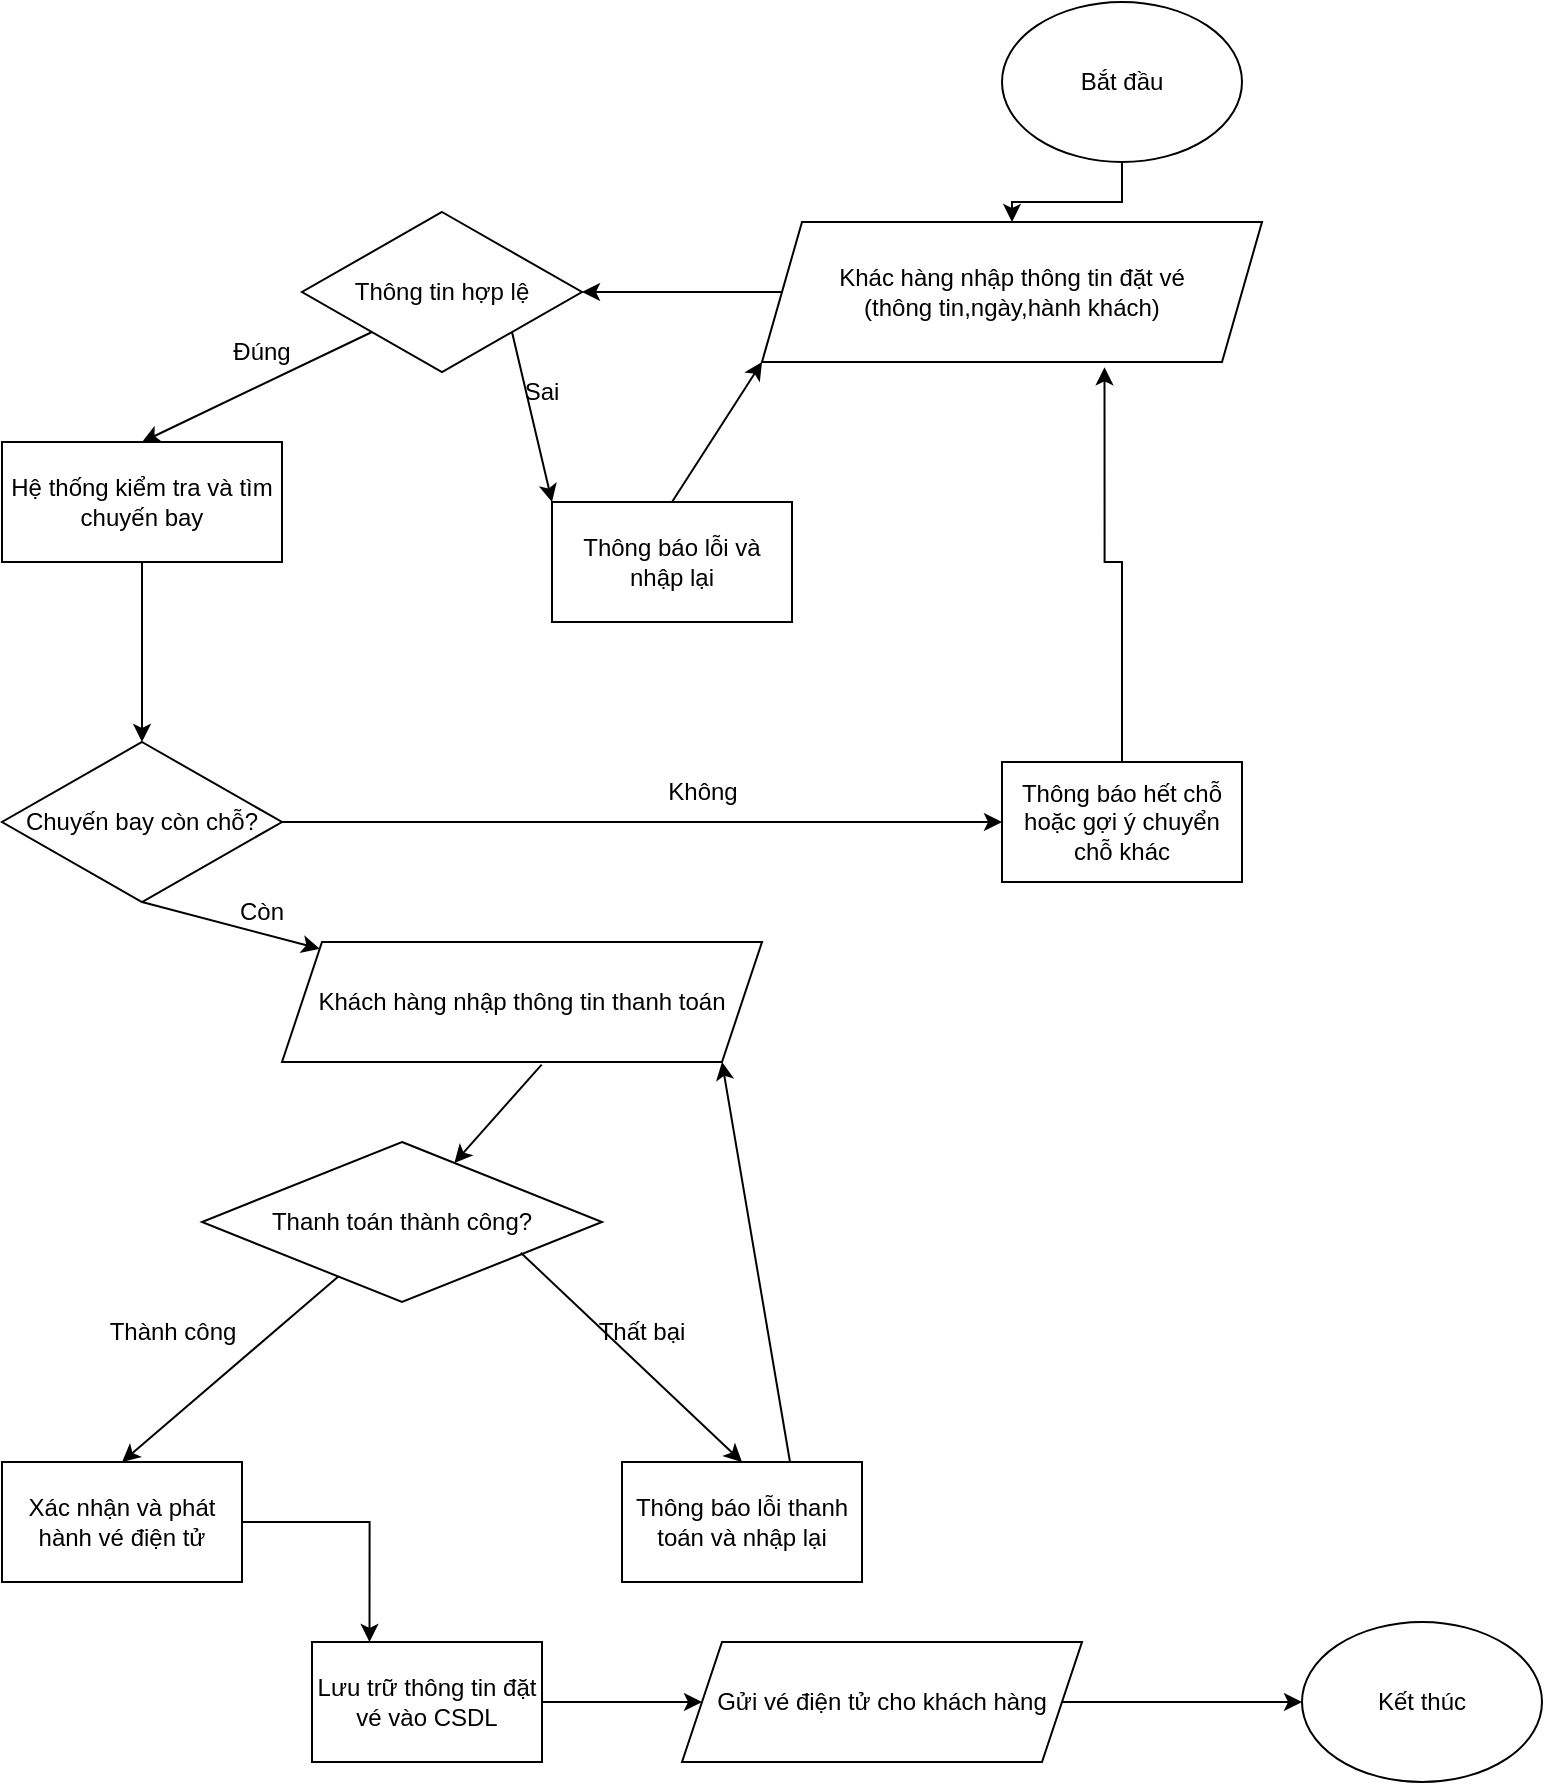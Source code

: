 <mxfile version="28.2.3">
  <diagram name="Page-1" id="o4iSjV85waPDCiwE6UpK">
    <mxGraphModel dx="786" dy="417" grid="1" gridSize="10" guides="1" tooltips="1" connect="1" arrows="1" fold="1" page="1" pageScale="1" pageWidth="850" pageHeight="1100" math="0" shadow="0">
      <root>
        <mxCell id="0" />
        <mxCell id="1" parent="0" />
        <mxCell id="EebkJpMFKstilY4IklS9-2" style="edgeStyle=orthogonalEdgeStyle;rounded=0;orthogonalLoop=1;jettySize=auto;html=1;" edge="1" parent="1" source="EebkJpMFKstilY4IklS9-1" target="EebkJpMFKstilY4IklS9-3">
          <mxGeometry relative="1" as="geometry">
            <mxPoint x="590" y="150" as="targetPoint" />
          </mxGeometry>
        </mxCell>
        <mxCell id="EebkJpMFKstilY4IklS9-1" value="Bắt đầu" style="ellipse;whiteSpace=wrap;html=1;" vertex="1" parent="1">
          <mxGeometry x="530" width="120" height="80" as="geometry" />
        </mxCell>
        <mxCell id="EebkJpMFKstilY4IklS9-4" style="edgeStyle=orthogonalEdgeStyle;rounded=0;orthogonalLoop=1;jettySize=auto;html=1;" edge="1" parent="1" source="EebkJpMFKstilY4IklS9-3" target="EebkJpMFKstilY4IklS9-5">
          <mxGeometry relative="1" as="geometry">
            <mxPoint x="310" y="210" as="targetPoint" />
          </mxGeometry>
        </mxCell>
        <mxCell id="EebkJpMFKstilY4IklS9-3" value="Khác hàng nhập thông tin đặt vé&lt;div&gt;(thông tin,ngày,hành khách)&lt;/div&gt;" style="shape=parallelogram;perimeter=parallelogramPerimeter;whiteSpace=wrap;html=1;fixedSize=1;" vertex="1" parent="1">
          <mxGeometry x="410" y="110" width="250" height="70" as="geometry" />
        </mxCell>
        <mxCell id="EebkJpMFKstilY4IklS9-5" value="Thông tin hợp lệ" style="rhombus;whiteSpace=wrap;html=1;" vertex="1" parent="1">
          <mxGeometry x="180" y="105" width="140" height="80" as="geometry" />
        </mxCell>
        <mxCell id="EebkJpMFKstilY4IklS9-8" value="Đúng" style="text;html=1;align=center;verticalAlign=middle;whiteSpace=wrap;rounded=0;" vertex="1" parent="1">
          <mxGeometry x="130" y="160" width="60" height="30" as="geometry" />
        </mxCell>
        <mxCell id="EebkJpMFKstilY4IklS9-9" value="" style="endArrow=classic;html=1;rounded=0;exitX=1;exitY=1;exitDx=0;exitDy=0;entryX=0;entryY=0;entryDx=0;entryDy=0;" edge="1" parent="1" source="EebkJpMFKstilY4IklS9-5" target="EebkJpMFKstilY4IklS9-13">
          <mxGeometry width="50" height="50" relative="1" as="geometry">
            <mxPoint x="380" y="240" as="sourcePoint" />
            <mxPoint x="380" y="280" as="targetPoint" />
          </mxGeometry>
        </mxCell>
        <mxCell id="EebkJpMFKstilY4IklS9-10" value="" style="endArrow=classic;html=1;rounded=0;exitX=0;exitY=1;exitDx=0;exitDy=0;entryX=0.5;entryY=0;entryDx=0;entryDy=0;" edge="1" parent="1" source="EebkJpMFKstilY4IklS9-5" target="EebkJpMFKstilY4IklS9-12">
          <mxGeometry width="50" height="50" relative="1" as="geometry">
            <mxPoint x="380" y="240" as="sourcePoint" />
            <mxPoint x="180" y="290" as="targetPoint" />
          </mxGeometry>
        </mxCell>
        <mxCell id="EebkJpMFKstilY4IklS9-11" value="Sai" style="text;html=1;align=center;verticalAlign=middle;whiteSpace=wrap;rounded=0;" vertex="1" parent="1">
          <mxGeometry x="270" y="180" width="60" height="30" as="geometry" />
        </mxCell>
        <mxCell id="EebkJpMFKstilY4IklS9-15" style="edgeStyle=orthogonalEdgeStyle;rounded=0;orthogonalLoop=1;jettySize=auto;html=1;" edge="1" parent="1" source="EebkJpMFKstilY4IklS9-12" target="EebkJpMFKstilY4IklS9-16">
          <mxGeometry relative="1" as="geometry">
            <mxPoint x="110" y="400" as="targetPoint" />
          </mxGeometry>
        </mxCell>
        <mxCell id="EebkJpMFKstilY4IklS9-12" value="Hệ thống kiểm tra và tìm chuyến bay" style="rounded=0;whiteSpace=wrap;html=1;" vertex="1" parent="1">
          <mxGeometry x="30" y="220" width="140" height="60" as="geometry" />
        </mxCell>
        <mxCell id="EebkJpMFKstilY4IklS9-13" value="Thông báo lỗi và nhập lại" style="rounded=0;whiteSpace=wrap;html=1;" vertex="1" parent="1">
          <mxGeometry x="305" y="250" width="120" height="60" as="geometry" />
        </mxCell>
        <mxCell id="EebkJpMFKstilY4IklS9-14" value="" style="endArrow=classic;html=1;rounded=0;entryX=0;entryY=1;entryDx=0;entryDy=0;exitX=0.5;exitY=0;exitDx=0;exitDy=0;" edge="1" parent="1" source="EebkJpMFKstilY4IklS9-13" target="EebkJpMFKstilY4IklS9-3">
          <mxGeometry width="50" height="50" relative="1" as="geometry">
            <mxPoint x="380" y="320" as="sourcePoint" />
            <mxPoint x="430" y="270" as="targetPoint" />
          </mxGeometry>
        </mxCell>
        <mxCell id="EebkJpMFKstilY4IklS9-20" style="edgeStyle=orthogonalEdgeStyle;rounded=0;orthogonalLoop=1;jettySize=auto;html=1;entryX=0;entryY=0.5;entryDx=0;entryDy=0;" edge="1" parent="1" source="EebkJpMFKstilY4IklS9-16" target="EebkJpMFKstilY4IklS9-22">
          <mxGeometry relative="1" as="geometry">
            <mxPoint x="520" y="410" as="targetPoint" />
          </mxGeometry>
        </mxCell>
        <mxCell id="EebkJpMFKstilY4IklS9-16" value="Chuyến bay còn chỗ?" style="rhombus;whiteSpace=wrap;html=1;" vertex="1" parent="1">
          <mxGeometry x="30" y="370" width="140" height="80" as="geometry" />
        </mxCell>
        <mxCell id="EebkJpMFKstilY4IklS9-19" value="Còn" style="text;html=1;align=center;verticalAlign=middle;whiteSpace=wrap;rounded=0;" vertex="1" parent="1">
          <mxGeometry x="130" y="440" width="60" height="30" as="geometry" />
        </mxCell>
        <mxCell id="EebkJpMFKstilY4IklS9-21" value="Không" style="text;html=1;align=center;verticalAlign=middle;resizable=0;points=[];autosize=1;strokeColor=none;fillColor=none;" vertex="1" parent="1">
          <mxGeometry x="350" y="380" width="60" height="30" as="geometry" />
        </mxCell>
        <mxCell id="EebkJpMFKstilY4IklS9-22" value="Thông báo hết chỗ hoặc gợi ý chuyển chỗ khác" style="rounded=0;whiteSpace=wrap;html=1;" vertex="1" parent="1">
          <mxGeometry x="530" y="380" width="120" height="60" as="geometry" />
        </mxCell>
        <mxCell id="EebkJpMFKstilY4IklS9-23" style="edgeStyle=orthogonalEdgeStyle;rounded=0;orthogonalLoop=1;jettySize=auto;html=1;entryX=0.685;entryY=1.038;entryDx=0;entryDy=0;entryPerimeter=0;" edge="1" parent="1" source="EebkJpMFKstilY4IklS9-22" target="EebkJpMFKstilY4IklS9-3">
          <mxGeometry relative="1" as="geometry" />
        </mxCell>
        <mxCell id="EebkJpMFKstilY4IklS9-25" value="" style="endArrow=classic;html=1;rounded=0;exitX=0.541;exitY=1.022;exitDx=0;exitDy=0;exitPerimeter=0;" edge="1" parent="1" source="EebkJpMFKstilY4IklS9-24" target="EebkJpMFKstilY4IklS9-26">
          <mxGeometry width="50" height="50" relative="1" as="geometry">
            <mxPoint x="380" y="600" as="sourcePoint" />
            <mxPoint x="220" y="610" as="targetPoint" />
          </mxGeometry>
        </mxCell>
        <mxCell id="EebkJpMFKstilY4IklS9-26" value="Thanh toán thành công?" style="rhombus;whiteSpace=wrap;html=1;" vertex="1" parent="1">
          <mxGeometry x="130" y="570" width="200" height="80" as="geometry" />
        </mxCell>
        <mxCell id="EebkJpMFKstilY4IklS9-27" value="" style="endArrow=classic;html=1;rounded=0;entryX=0.5;entryY=0;entryDx=0;entryDy=0;" edge="1" parent="1" source="EebkJpMFKstilY4IklS9-26" target="EebkJpMFKstilY4IklS9-37">
          <mxGeometry width="50" height="50" relative="1" as="geometry">
            <mxPoint x="380" y="760" as="sourcePoint" />
            <mxPoint x="80" y="730" as="targetPoint" />
          </mxGeometry>
        </mxCell>
        <mxCell id="EebkJpMFKstilY4IklS9-28" value="" style="endArrow=classic;html=1;rounded=0;exitX=0.797;exitY=0.692;exitDx=0;exitDy=0;exitPerimeter=0;entryX=0.5;entryY=0;entryDx=0;entryDy=0;" edge="1" parent="1" source="EebkJpMFKstilY4IklS9-26" target="EebkJpMFKstilY4IklS9-38">
          <mxGeometry width="50" height="50" relative="1" as="geometry">
            <mxPoint x="380" y="760" as="sourcePoint" />
            <mxPoint x="360" y="730" as="targetPoint" />
          </mxGeometry>
        </mxCell>
        <mxCell id="EebkJpMFKstilY4IklS9-29" value="Thành công" style="text;html=1;align=center;verticalAlign=middle;resizable=0;points=[];autosize=1;strokeColor=none;fillColor=none;" vertex="1" parent="1">
          <mxGeometry x="70" y="650" width="90" height="30" as="geometry" />
        </mxCell>
        <mxCell id="EebkJpMFKstilY4IklS9-31" value="Thất bại" style="text;html=1;align=center;verticalAlign=middle;whiteSpace=wrap;rounded=0;" vertex="1" parent="1">
          <mxGeometry x="320" y="650" width="60" height="30" as="geometry" />
        </mxCell>
        <mxCell id="EebkJpMFKstilY4IklS9-34" value="" style="endArrow=classic;html=1;rounded=0;exitX=0.5;exitY=1;exitDx=0;exitDy=0;" edge="1" parent="1" source="EebkJpMFKstilY4IklS9-16" target="EebkJpMFKstilY4IklS9-24">
          <mxGeometry width="50" height="50" relative="1" as="geometry">
            <mxPoint x="100" y="450" as="sourcePoint" />
            <mxPoint x="280" y="540" as="targetPoint" />
          </mxGeometry>
        </mxCell>
        <mxCell id="EebkJpMFKstilY4IklS9-24" value="Khách hàng nhập thông tin thanh toán" style="shape=parallelogram;perimeter=parallelogramPerimeter;whiteSpace=wrap;html=1;fixedSize=1;" vertex="1" parent="1">
          <mxGeometry x="170" y="470" width="240" height="60" as="geometry" />
        </mxCell>
        <mxCell id="EebkJpMFKstilY4IklS9-42" style="edgeStyle=orthogonalEdgeStyle;rounded=0;orthogonalLoop=1;jettySize=auto;html=1;entryX=0.25;entryY=0;entryDx=0;entryDy=0;" edge="1" parent="1" source="EebkJpMFKstilY4IklS9-37" target="EebkJpMFKstilY4IklS9-41">
          <mxGeometry relative="1" as="geometry">
            <mxPoint x="180" y="860" as="targetPoint" />
          </mxGeometry>
        </mxCell>
        <mxCell id="EebkJpMFKstilY4IklS9-37" value="Xác nhận và phát hành vé điện tử" style="rounded=0;whiteSpace=wrap;html=1;" vertex="1" parent="1">
          <mxGeometry x="30" y="730" width="120" height="60" as="geometry" />
        </mxCell>
        <mxCell id="EebkJpMFKstilY4IklS9-38" value="Thông báo lỗi thanh toán và nhập lại" style="rounded=0;whiteSpace=wrap;html=1;" vertex="1" parent="1">
          <mxGeometry x="340" y="730" width="120" height="60" as="geometry" />
        </mxCell>
        <mxCell id="EebkJpMFKstilY4IklS9-39" value="" style="endArrow=classic;html=1;rounded=0;" edge="1" parent="1">
          <mxGeometry width="50" height="50" relative="1" as="geometry">
            <mxPoint x="424" y="730" as="sourcePoint" />
            <mxPoint x="390" y="530" as="targetPoint" />
          </mxGeometry>
        </mxCell>
        <mxCell id="EebkJpMFKstilY4IklS9-43" style="edgeStyle=orthogonalEdgeStyle;rounded=0;orthogonalLoop=1;jettySize=auto;html=1;" edge="1" parent="1" source="EebkJpMFKstilY4IklS9-41" target="EebkJpMFKstilY4IklS9-44">
          <mxGeometry relative="1" as="geometry">
            <mxPoint x="430" y="850" as="targetPoint" />
          </mxGeometry>
        </mxCell>
        <mxCell id="EebkJpMFKstilY4IklS9-41" value="Lưu trữ thông tin đặt vé vào CSDL" style="rounded=0;whiteSpace=wrap;html=1;" vertex="1" parent="1">
          <mxGeometry x="185" y="820" width="115" height="60" as="geometry" />
        </mxCell>
        <mxCell id="EebkJpMFKstilY4IklS9-45" style="edgeStyle=orthogonalEdgeStyle;rounded=0;orthogonalLoop=1;jettySize=auto;html=1;" edge="1" parent="1" source="EebkJpMFKstilY4IklS9-44">
          <mxGeometry relative="1" as="geometry">
            <mxPoint x="680" y="850" as="targetPoint" />
          </mxGeometry>
        </mxCell>
        <mxCell id="EebkJpMFKstilY4IklS9-44" value="Gửi vé điện tử cho khách hàng" style="shape=parallelogram;perimeter=parallelogramPerimeter;whiteSpace=wrap;html=1;fixedSize=1;" vertex="1" parent="1">
          <mxGeometry x="370" y="820" width="200" height="60" as="geometry" />
        </mxCell>
        <mxCell id="EebkJpMFKstilY4IklS9-46" value="Kết thúc" style="ellipse;whiteSpace=wrap;html=1;" vertex="1" parent="1">
          <mxGeometry x="680" y="810" width="120" height="80" as="geometry" />
        </mxCell>
      </root>
    </mxGraphModel>
  </diagram>
</mxfile>
